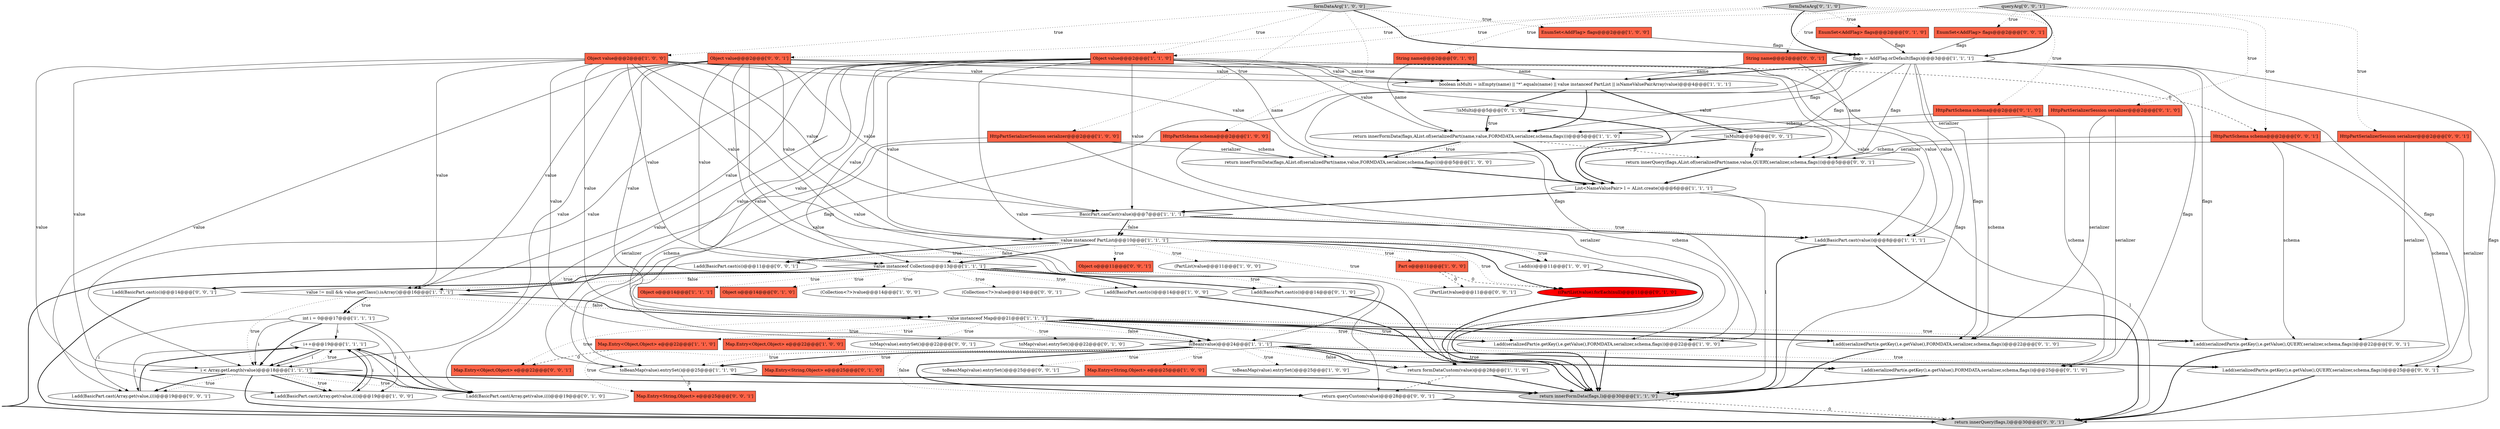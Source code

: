 digraph {
18 [style = filled, label = "value instanceof PartList@@@10@@@['1', '1', '1']", fillcolor = white, shape = diamond image = "AAA0AAABBB1BBB"];
40 [style = filled, label = "HttpPartSchema schema@@@2@@@['0', '1', '0']", fillcolor = tomato, shape = box image = "AAA0AAABBB2BBB"];
1 [style = filled, label = "return innerFormData(flags,AList.of(serializedPart(name,value,FORMDATA,serializer,schema,flags)))@@@5@@@['1', '0', '0']", fillcolor = white, shape = ellipse image = "AAA0AAABBB1BBB"];
9 [style = filled, label = "toBeanMap(value).entrySet()@@@25@@@['1', '0', '0']", fillcolor = white, shape = ellipse image = "AAA0AAABBB1BBB"];
21 [style = filled, label = "formDataArg['1', '0', '0']", fillcolor = lightgray, shape = diamond image = "AAA0AAABBB1BBB"];
57 [style = filled, label = "!isMulti@@@5@@@['0', '0', '1']", fillcolor = white, shape = diamond image = "AAA0AAABBB3BBB"];
35 [style = filled, label = "toBeanMap(value).entrySet()@@@25@@@['1', '1', '0']", fillcolor = white, shape = ellipse image = "AAA0AAABBB1BBB"];
58 [style = filled, label = "l.add(BasicPart.cast(o))@@@11@@@['0', '0', '1']", fillcolor = white, shape = ellipse image = "AAA0AAABBB3BBB"];
24 [style = filled, label = "i++@@@19@@@['1', '1', '1']", fillcolor = white, shape = ellipse image = "AAA0AAABBB1BBB"];
4 [style = filled, label = "return formDataCustom(value)@@@28@@@['1', '1', '0']", fillcolor = white, shape = ellipse image = "AAA0AAABBB1BBB"];
52 [style = filled, label = "toMap(value).entrySet()@@@22@@@['0', '0', '1']", fillcolor = white, shape = ellipse image = "AAA0AAABBB3BBB"];
43 [style = filled, label = "Map.Entry<String,Object> e@@@25@@@['0', '1', '0']", fillcolor = tomato, shape = box image = "AAA0AAABBB2BBB"];
44 [style = filled, label = "toMap(value).entrySet()@@@22@@@['0', '1', '0']", fillcolor = white, shape = ellipse image = "AAA0AAABBB2BBB"];
42 [style = filled, label = "l.add(serializedPart(e.getKey(),e.getValue(),FORMDATA,serializer,schema,flags))@@@25@@@['0', '1', '0']", fillcolor = white, shape = ellipse image = "AAA0AAABBB2BBB"];
19 [style = filled, label = "Object o@@@14@@@['1', '1', '1']", fillcolor = tomato, shape = box image = "AAA0AAABBB1BBB"];
8 [style = filled, label = "value instanceof Collection@@@13@@@['1', '1', '1']", fillcolor = white, shape = diamond image = "AAA0AAABBB1BBB"];
5 [style = filled, label = "HttpPartSchema schema@@@2@@@['1', '0', '0']", fillcolor = tomato, shape = box image = "AAA0AAABBB1BBB"];
22 [style = filled, label = "return innerFormData(flags,l)@@@30@@@['1', '1', '0']", fillcolor = lightgray, shape = ellipse image = "AAA0AAABBB1BBB"];
0 [style = filled, label = "isBean(value)@@@24@@@['1', '1', '1']", fillcolor = white, shape = diamond image = "AAA0AAABBB1BBB"];
32 [style = filled, label = "BasicPart.canCast(value)@@@7@@@['1', '1', '1']", fillcolor = white, shape = diamond image = "AAA0AAABBB1BBB"];
39 [style = filled, label = "l.add(serializedPart(e.getKey(),e.getValue(),FORMDATA,serializer,schema,flags))@@@22@@@['0', '1', '0']", fillcolor = white, shape = ellipse image = "AAA0AAABBB2BBB"];
50 [style = filled, label = "Object o@@@11@@@['0', '0', '1']", fillcolor = tomato, shape = box image = "AAA0AAABBB3BBB"];
59 [style = filled, label = "return queryCustom(value)@@@28@@@['0', '0', '1']", fillcolor = white, shape = ellipse image = "AAA0AAABBB3BBB"];
63 [style = filled, label = "toBeanMap(value).entrySet()@@@25@@@['0', '0', '1']", fillcolor = white, shape = ellipse image = "AAA0AAABBB3BBB"];
47 [style = filled, label = "EnumSet<AddFlag> flags@@@2@@@['0', '1', '0']", fillcolor = tomato, shape = box image = "AAA0AAABBB2BBB"];
45 [style = filled, label = "Object o@@@14@@@['0', '1', '0']", fillcolor = tomato, shape = box image = "AAA0AAABBB2BBB"];
55 [style = filled, label = "Object value@@@2@@@['0', '0', '1']", fillcolor = tomato, shape = box image = "AAA0AAABBB3BBB"];
14 [style = filled, label = "int i = 0@@@17@@@['1', '1', '1']", fillcolor = white, shape = ellipse image = "AAA0AAABBB1BBB"];
66 [style = filled, label = "EnumSet<AddFlag> flags@@@2@@@['0', '0', '1']", fillcolor = tomato, shape = box image = "AAA0AAABBB3BBB"];
31 [style = filled, label = "Map.Entry<String,Object> e@@@25@@@['1', '0', '0']", fillcolor = tomato, shape = box image = "AAA0AAABBB1BBB"];
36 [style = filled, label = "((PartList)value).forEach(null)@@@11@@@['0', '1', '0']", fillcolor = red, shape = ellipse image = "AAA1AAABBB2BBB"];
49 [style = filled, label = "formDataArg['0', '1', '0']", fillcolor = lightgray, shape = diamond image = "AAA0AAABBB2BBB"];
25 [style = filled, label = "l.add(serializedPart(e.getKey(),e.getValue(),FORMDATA,serializer,schema,flags))@@@22@@@['1', '0', '0']", fillcolor = white, shape = ellipse image = "AAA0AAABBB1BBB"];
13 [style = filled, label = "(Collection<?>)value@@@14@@@['1', '0', '0']", fillcolor = white, shape = ellipse image = "AAA0AAABBB1BBB"];
2 [style = filled, label = "l.add(BasicPart.cast(Array.get(value,i)))@@@19@@@['1', '0', '0']", fillcolor = white, shape = ellipse image = "AAA0AAABBB1BBB"];
62 [style = filled, label = "l.add(serializedPart(e.getKey(),e.getValue(),QUERY,serializer,schema,flags))@@@22@@@['0', '0', '1']", fillcolor = white, shape = ellipse image = "AAA0AAABBB3BBB"];
68 [style = filled, label = "Map.Entry<Object,Object> e@@@22@@@['0', '0', '1']", fillcolor = tomato, shape = box image = "AAA0AAABBB3BBB"];
70 [style = filled, label = "return innerQuery(flags,AList.of(serializedPart(name,value,QUERY,serializer,schema,flags)))@@@5@@@['0', '0', '1']", fillcolor = white, shape = ellipse image = "AAA0AAABBB3BBB"];
15 [style = filled, label = "Object value@@@2@@@['1', '0', '0']", fillcolor = tomato, shape = box image = "AAA0AAABBB1BBB"];
28 [style = filled, label = "List<NameValuePair> l = AList.create()@@@6@@@['1', '1', '1']", fillcolor = white, shape = ellipse image = "AAA0AAABBB1BBB"];
54 [style = filled, label = "l.add(serializedPart(e.getKey(),e.getValue(),QUERY,serializer,schema,flags))@@@25@@@['0', '0', '1']", fillcolor = white, shape = ellipse image = "AAA0AAABBB3BBB"];
38 [style = filled, label = "l.add(BasicPart.cast(o))@@@14@@@['0', '1', '0']", fillcolor = white, shape = ellipse image = "AAA0AAABBB2BBB"];
26 [style = filled, label = "Map.Entry<Object,Object> e@@@22@@@['1', '1', '0']", fillcolor = tomato, shape = box image = "AAA0AAABBB1BBB"];
64 [style = filled, label = "return innerQuery(flags,l)@@@30@@@['0', '0', '1']", fillcolor = lightgray, shape = ellipse image = "AAA0AAABBB3BBB"];
53 [style = filled, label = "l.add(BasicPart.cast(Array.get(value,i)))@@@19@@@['0', '0', '1']", fillcolor = white, shape = ellipse image = "AAA0AAABBB3BBB"];
17 [style = filled, label = "(PartList)value@@@11@@@['1', '0', '0']", fillcolor = white, shape = ellipse image = "AAA0AAABBB1BBB"];
60 [style = filled, label = "HttpPartSerializerSession serializer@@@2@@@['0', '0', '1']", fillcolor = tomato, shape = box image = "AAA0AAABBB3BBB"];
48 [style = filled, label = "!isMulti@@@5@@@['0', '1', '0']", fillcolor = white, shape = diamond image = "AAA0AAABBB2BBB"];
61 [style = filled, label = "(PartList)value@@@11@@@['0', '0', '1']", fillcolor = white, shape = ellipse image = "AAA0AAABBB3BBB"];
29 [style = filled, label = "return innerFormData(flags,AList.of(serializedPart(name,value,FORMDATA,serializer,schema,flags)))@@@5@@@['1', '1', '0']", fillcolor = white, shape = ellipse image = "AAA0AAABBB1BBB"];
34 [style = filled, label = "Object value@@@2@@@['1', '1', '0']", fillcolor = tomato, shape = box image = "AAA0AAABBB1BBB"];
71 [style = filled, label = "HttpPartSchema schema@@@2@@@['0', '0', '1']", fillcolor = tomato, shape = box image = "AAA0AAABBB3BBB"];
3 [style = filled, label = "flags = AddFlag.orDefault(flags)@@@3@@@['1', '1', '1']", fillcolor = white, shape = ellipse image = "AAA0AAABBB1BBB"];
7 [style = filled, label = "l.add(BasicPart.cast(value))@@@8@@@['1', '1', '1']", fillcolor = white, shape = ellipse image = "AAA0AAABBB1BBB"];
37 [style = filled, label = "HttpPartSerializerSession serializer@@@2@@@['0', '1', '0']", fillcolor = tomato, shape = box image = "AAA0AAABBB2BBB"];
67 [style = filled, label = "l.add(BasicPart.cast(o))@@@14@@@['0', '0', '1']", fillcolor = white, shape = ellipse image = "AAA0AAABBB3BBB"];
51 [style = filled, label = "queryArg['0', '0', '1']", fillcolor = lightgray, shape = diamond image = "AAA0AAABBB3BBB"];
12 [style = filled, label = "value instanceof Map@@@21@@@['1', '1', '1']", fillcolor = white, shape = diamond image = "AAA0AAABBB1BBB"];
56 [style = filled, label = "(Collection<?>)value@@@14@@@['0', '0', '1']", fillcolor = white, shape = ellipse image = "AAA0AAABBB3BBB"];
6 [style = filled, label = "i < Array.getLength(value)@@@18@@@['1', '1', '1']", fillcolor = white, shape = diamond image = "AAA0AAABBB1BBB"];
69 [style = filled, label = "String name@@@2@@@['0', '0', '1']", fillcolor = tomato, shape = box image = "AAA0AAABBB3BBB"];
20 [style = filled, label = "l.add(o)@@@11@@@['1', '0', '0']", fillcolor = white, shape = ellipse image = "AAA0AAABBB1BBB"];
23 [style = filled, label = "HttpPartSerializerSession serializer@@@2@@@['1', '0', '0']", fillcolor = tomato, shape = box image = "AAA0AAABBB1BBB"];
16 [style = filled, label = "Map.Entry<Object,Object> e@@@22@@@['1', '0', '0']", fillcolor = tomato, shape = box image = "AAA0AAABBB1BBB"];
27 [style = filled, label = "boolean isMulti = isEmpty(name) || \"*\".equals(name) || value instanceof PartList || isNameValuePairArray(value)@@@4@@@['1', '1', '1']", fillcolor = white, shape = ellipse image = "AAA0AAABBB1BBB"];
33 [style = filled, label = "EnumSet<AddFlag> flags@@@2@@@['1', '0', '0']", fillcolor = tomato, shape = box image = "AAA0AAABBB1BBB"];
30 [style = filled, label = "Part o@@@11@@@['1', '0', '0']", fillcolor = tomato, shape = box image = "AAA1AAABBB1BBB"];
11 [style = filled, label = "value != null && value.getClass().isArray()@@@16@@@['1', '1', '1']", fillcolor = white, shape = diamond image = "AAA0AAABBB1BBB"];
41 [style = filled, label = "l.add(BasicPart.cast(Array.get(value,i)))@@@19@@@['0', '1', '0']", fillcolor = white, shape = ellipse image = "AAA0AAABBB2BBB"];
46 [style = filled, label = "String name@@@2@@@['0', '1', '0']", fillcolor = tomato, shape = box image = "AAA0AAABBB2BBB"];
10 [style = filled, label = "l.add(BasicPart.cast(o))@@@14@@@['1', '0', '0']", fillcolor = white, shape = ellipse image = "AAA0AAABBB1BBB"];
65 [style = filled, label = "Map.Entry<String,Object> e@@@25@@@['0', '0', '1']", fillcolor = tomato, shape = box image = "AAA0AAABBB3BBB"];
8->10 [style = bold, label=""];
12->39 [style = dotted, label="true"];
8->67 [style = dotted, label="true"];
25->22 [style = bold, label=""];
21->15 [style = dotted, label="true"];
11->14 [style = bold, label=""];
6->22 [style = bold, label=""];
11->12 [style = dotted, label="false"];
48->29 [style = bold, label=""];
0->54 [style = dotted, label="true"];
49->34 [style = dotted, label="true"];
55->11 [style = solid, label="value"];
15->1 [style = solid, label="value"];
3->1 [style = solid, label="flags"];
3->35 [style = solid, label="flags"];
55->12 [style = solid, label="value"];
28->64 [style = solid, label="l"];
18->20 [style = dotted, label="true"];
26->68 [style = dashed, label="0"];
3->42 [style = solid, label="flags"];
66->3 [style = solid, label="flags"];
60->70 [style = solid, label="serializer"];
3->27 [style = bold, label=""];
0->31 [style = dotted, label="true"];
55->18 [style = solid, label="value"];
28->22 [style = solid, label="l"];
34->1 [style = solid, label="name"];
1->28 [style = bold, label=""];
55->0 [style = solid, label="value"];
6->64 [style = bold, label=""];
49->40 [style = dotted, label="true"];
14->53 [style = solid, label="i"];
21->23 [style = dotted, label="true"];
15->6 [style = solid, label="value"];
35->65 [style = dashed, label="0"];
55->6 [style = solid, label="value"];
55->27 [style = solid, label="value"];
6->41 [style = bold, label=""];
51->55 [style = dotted, label="true"];
51->71 [style = dotted, label="true"];
37->39 [style = solid, label="serializer"];
29->1 [style = bold, label=""];
32->18 [style = bold, label=""];
34->4 [style = solid, label="value"];
2->24 [style = bold, label=""];
3->29 [style = solid, label="flags"];
8->11 [style = bold, label=""];
37->29 [style = solid, label="serializer"];
8->38 [style = dotted, label="true"];
21->3 [style = bold, label=""];
21->5 [style = dotted, label="true"];
55->53 [style = solid, label="value"];
15->4 [style = solid, label="value"];
40->39 [style = solid, label="schema"];
70->28 [style = bold, label=""];
59->64 [style = bold, label=""];
0->59 [style = dotted, label="false"];
24->53 [style = solid, label="i"];
67->64 [style = bold, label=""];
57->70 [style = dotted, label="true"];
34->8 [style = solid, label="value"];
0->43 [style = dotted, label="true"];
34->41 [style = solid, label="value"];
12->44 [style = dotted, label="true"];
0->42 [style = bold, label=""];
11->14 [style = dotted, label="true"];
34->71 [style = dashed, label="0"];
11->12 [style = bold, label=""];
3->70 [style = solid, label="flags"];
32->7 [style = bold, label=""];
0->42 [style = dotted, label="true"];
46->29 [style = solid, label="name"];
30->36 [style = dashed, label="0"];
55->70 [style = solid, label="value"];
8->38 [style = bold, label=""];
34->32 [style = solid, label="value"];
24->41 [style = solid, label="i"];
6->2 [style = bold, label=""];
39->22 [style = bold, label=""];
55->7 [style = solid, label="value"];
32->18 [style = dotted, label="false"];
21->33 [style = dotted, label="true"];
15->12 [style = solid, label="value"];
6->53 [style = bold, label=""];
18->20 [style = bold, label=""];
14->6 [style = solid, label="i"];
49->47 [style = dotted, label="true"];
51->60 [style = dotted, label="true"];
14->24 [style = solid, label="i"];
18->8 [style = dotted, label="false"];
15->11 [style = solid, label="value"];
8->67 [style = bold, label=""];
71->62 [style = solid, label="schema"];
23->25 [style = solid, label="serializer"];
5->25 [style = solid, label="schema"];
53->24 [style = bold, label=""];
12->62 [style = dotted, label="true"];
49->3 [style = bold, label=""];
18->17 [style = dotted, label="true"];
4->59 [style = dashed, label="0"];
42->22 [style = bold, label=""];
27->29 [style = bold, label=""];
18->58 [style = dotted, label="true"];
3->22 [style = solid, label="flags"];
48->28 [style = bold, label=""];
4->22 [style = bold, label=""];
14->6 [style = bold, label=""];
57->70 [style = bold, label=""];
12->25 [style = dotted, label="true"];
49->46 [style = dotted, label="true"];
8->19 [style = dotted, label="true"];
69->27 [style = solid, label="name"];
54->64 [style = bold, label=""];
6->24 [style = dotted, label="true"];
15->2 [style = solid, label="value"];
34->6 [style = solid, label="value"];
29->1 [style = dotted, label="true"];
40->42 [style = solid, label="schema"];
8->11 [style = dotted, label="false"];
60->54 [style = solid, label="serializer"];
34->11 [style = solid, label="value"];
12->62 [style = bold, label=""];
7->64 [style = bold, label=""];
15->32 [style = solid, label="value"];
48->29 [style = dotted, label="true"];
18->36 [style = dotted, label="true"];
32->7 [style = dotted, label="true"];
0->4 [style = dotted, label="false"];
18->50 [style = dotted, label="true"];
34->7 [style = solid, label="value"];
37->42 [style = solid, label="serializer"];
3->62 [style = solid, label="flags"];
12->52 [style = dotted, label="true"];
22->64 [style = dashed, label="0"];
14->41 [style = solid, label="i"];
30->61 [style = dashed, label="0"];
3->64 [style = solid, label="flags"];
55->32 [style = solid, label="value"];
71->54 [style = solid, label="schema"];
15->18 [style = solid, label="value"];
28->32 [style = bold, label=""];
12->26 [style = dotted, label="true"];
7->22 [style = bold, label=""];
18->61 [style = dotted, label="true"];
6->2 [style = dotted, label="true"];
3->39 [style = solid, label="flags"];
18->58 [style = bold, label=""];
11->6 [style = dotted, label="true"];
23->1 [style = solid, label="serializer"];
15->0 [style = solid, label="value"];
15->7 [style = solid, label="value"];
15->27 [style = solid, label="value"];
0->54 [style = bold, label=""];
18->8 [style = bold, label=""];
8->13 [style = dotted, label="true"];
12->39 [style = bold, label=""];
12->68 [style = dotted, label="true"];
40->29 [style = solid, label="schema"];
34->27 [style = solid, label="value"];
0->9 [style = dotted, label="true"];
49->37 [style = dotted, label="true"];
58->64 [style = bold, label=""];
0->59 [style = bold, label=""];
51->66 [style = dotted, label="true"];
23->35 [style = solid, label="serializer"];
10->22 [style = bold, label=""];
15->8 [style = solid, label="value"];
6->53 [style = dotted, label="true"];
41->24 [style = bold, label=""];
0->65 [style = dotted, label="true"];
51->69 [style = dotted, label="true"];
57->28 [style = bold, label=""];
8->45 [style = dotted, label="true"];
29->70 [style = dashed, label="0"];
24->2 [style = solid, label="i"];
35->22 [style = bold, label=""];
12->0 [style = dotted, label="false"];
0->35 [style = dotted, label="true"];
34->12 [style = solid, label="value"];
69->70 [style = solid, label="name"];
21->34 [style = dotted, label="true"];
60->62 [style = solid, label="serializer"];
18->36 [style = bold, label=""];
6->41 [style = dotted, label="true"];
62->64 [style = bold, label=""];
8->10 [style = dotted, label="true"];
34->27 [style = solid, label="name"];
34->18 [style = solid, label="value"];
12->0 [style = bold, label=""];
71->70 [style = solid, label="schema"];
20->22 [style = bold, label=""];
5->35 [style = solid, label="schema"];
29->28 [style = bold, label=""];
51->3 [style = bold, label=""];
47->3 [style = solid, label="flags"];
34->29 [style = solid, label="value"];
12->16 [style = dotted, label="true"];
55->59 [style = solid, label="value"];
27->57 [style = bold, label=""];
0->4 [style = bold, label=""];
5->1 [style = solid, label="schema"];
3->25 [style = solid, label="flags"];
12->25 [style = bold, label=""];
3->54 [style = solid, label="flags"];
27->48 [style = bold, label=""];
46->27 [style = solid, label="name"];
0->35 [style = bold, label=""];
8->56 [style = dotted, label="true"];
33->3 [style = solid, label="flags"];
34->0 [style = solid, label="value"];
38->22 [style = bold, label=""];
24->6 [style = bold, label=""];
0->63 [style = dotted, label="true"];
55->8 [style = solid, label="value"];
24->6 [style = solid, label="i"];
14->2 [style = solid, label="i"];
18->30 [style = dotted, label="true"];
36->22 [style = bold, label=""];
}

